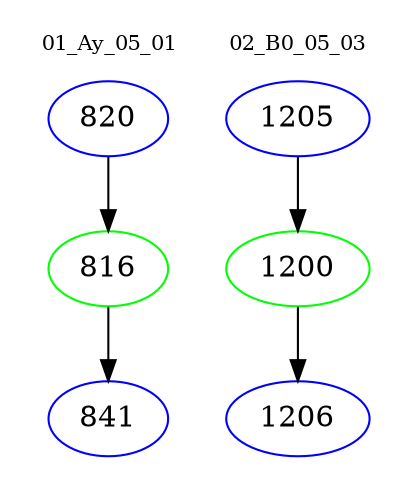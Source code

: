 digraph{
subgraph cluster_0 {
color = white
label = "01_Ay_05_01";
fontsize=10;
T0_820 [label="820", color="blue"]
T0_820 -> T0_816 [color="black"]
T0_816 [label="816", color="green"]
T0_816 -> T0_841 [color="black"]
T0_841 [label="841", color="blue"]
}
subgraph cluster_1 {
color = white
label = "02_B0_05_03";
fontsize=10;
T1_1205 [label="1205", color="blue"]
T1_1205 -> T1_1200 [color="black"]
T1_1200 [label="1200", color="green"]
T1_1200 -> T1_1206 [color="black"]
T1_1206 [label="1206", color="blue"]
}
}
